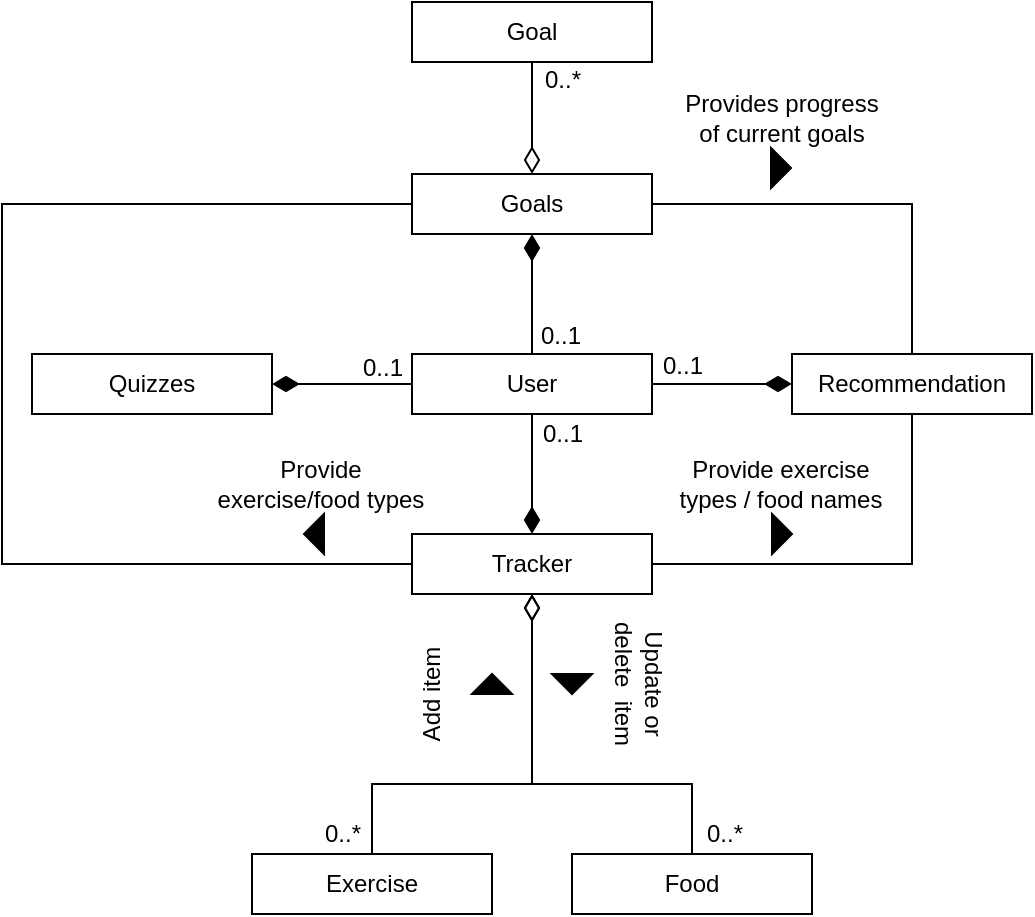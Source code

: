 <mxfile version="20.6.1" type="github">
  <diagram id="C5RBs43oDa-KdzZeNtuy" name="Page-1">
    <mxGraphModel dx="981" dy="520" grid="0" gridSize="10" guides="1" tooltips="1" connect="1" arrows="1" fold="1" page="1" pageScale="1" pageWidth="827" pageHeight="1169" math="0" shadow="0">
      <root>
        <mxCell id="WIyWlLk6GJQsqaUBKTNV-0" />
        <mxCell id="WIyWlLk6GJQsqaUBKTNV-1" parent="WIyWlLk6GJQsqaUBKTNV-0" />
        <mxCell id="8dt7e1dIpxcetfPC-Uj9-0" value="User" style="rounded=0;whiteSpace=wrap;html=1;" parent="WIyWlLk6GJQsqaUBKTNV-1" vertex="1">
          <mxGeometry x="300" y="210" width="120" height="30" as="geometry" />
        </mxCell>
        <mxCell id="8dt7e1dIpxcetfPC-Uj9-9" style="edgeStyle=orthogonalEdgeStyle;rounded=0;orthogonalLoop=1;jettySize=auto;html=1;exitX=0.5;exitY=0;exitDx=0;exitDy=0;entryX=0.5;entryY=1;entryDx=0;entryDy=0;endArrow=none;endFill=0;startArrow=diamondThin;startFill=1;startSize=11;" parent="WIyWlLk6GJQsqaUBKTNV-1" source="8dt7e1dIpxcetfPC-Uj9-1" target="8dt7e1dIpxcetfPC-Uj9-0" edge="1">
          <mxGeometry relative="1" as="geometry" />
        </mxCell>
        <mxCell id="8dt7e1dIpxcetfPC-Uj9-39" style="edgeStyle=orthogonalEdgeStyle;rounded=0;jumpSize=6;orthogonalLoop=1;jettySize=auto;html=1;exitX=1;exitY=0.5;exitDx=0;exitDy=0;entryX=0.5;entryY=1;entryDx=0;entryDy=0;strokeWidth=1;fontSize=12;startArrow=none;startFill=0;endArrow=none;endFill=0;startSize=6;endSize=11;" parent="WIyWlLk6GJQsqaUBKTNV-1" source="8dt7e1dIpxcetfPC-Uj9-1" target="8dt7e1dIpxcetfPC-Uj9-4" edge="1">
          <mxGeometry relative="1" as="geometry" />
        </mxCell>
        <mxCell id="8dt7e1dIpxcetfPC-Uj9-1" value="Tracker" style="rounded=0;whiteSpace=wrap;html=1;" parent="WIyWlLk6GJQsqaUBKTNV-1" vertex="1">
          <mxGeometry x="300" y="300" width="120" height="30" as="geometry" />
        </mxCell>
        <mxCell id="8dt7e1dIpxcetfPC-Uj9-7" style="edgeStyle=orthogonalEdgeStyle;rounded=0;orthogonalLoop=1;jettySize=auto;html=1;entryX=0.5;entryY=1;entryDx=0;entryDy=0;endArrow=diamondThin;endFill=0;endSize=11;" parent="WIyWlLk6GJQsqaUBKTNV-1" source="8dt7e1dIpxcetfPC-Uj9-2" target="8dt7e1dIpxcetfPC-Uj9-1" edge="1">
          <mxGeometry relative="1" as="geometry">
            <Array as="points">
              <mxPoint x="280" y="425" />
              <mxPoint x="360" y="425" />
            </Array>
          </mxGeometry>
        </mxCell>
        <mxCell id="8dt7e1dIpxcetfPC-Uj9-2" value="Exercise" style="rounded=0;whiteSpace=wrap;html=1;" parent="WIyWlLk6GJQsqaUBKTNV-1" vertex="1">
          <mxGeometry x="220" y="460" width="120" height="30" as="geometry" />
        </mxCell>
        <mxCell id="8dt7e1dIpxcetfPC-Uj9-8" style="edgeStyle=orthogonalEdgeStyle;rounded=0;orthogonalLoop=1;jettySize=auto;html=1;entryX=0.5;entryY=1;entryDx=0;entryDy=0;endArrow=diamondThin;endFill=0;startSize=6;endSize=11;" parent="WIyWlLk6GJQsqaUBKTNV-1" source="8dt7e1dIpxcetfPC-Uj9-3" target="8dt7e1dIpxcetfPC-Uj9-1" edge="1">
          <mxGeometry relative="1" as="geometry">
            <Array as="points">
              <mxPoint x="440" y="425" />
              <mxPoint x="360" y="425" />
            </Array>
          </mxGeometry>
        </mxCell>
        <mxCell id="8dt7e1dIpxcetfPC-Uj9-3" value="Food" style="rounded=0;whiteSpace=wrap;html=1;" parent="WIyWlLk6GJQsqaUBKTNV-1" vertex="1">
          <mxGeometry x="380" y="460" width="120" height="30" as="geometry" />
        </mxCell>
        <mxCell id="8dt7e1dIpxcetfPC-Uj9-10" style="edgeStyle=orthogonalEdgeStyle;rounded=0;orthogonalLoop=1;jettySize=auto;html=1;entryX=1;entryY=0.5;entryDx=0;entryDy=0;endArrow=none;endFill=0;startArrow=diamondThin;startFill=1;startSize=11;" parent="WIyWlLk6GJQsqaUBKTNV-1" source="8dt7e1dIpxcetfPC-Uj9-4" target="8dt7e1dIpxcetfPC-Uj9-0" edge="1">
          <mxGeometry relative="1" as="geometry" />
        </mxCell>
        <mxCell id="8dt7e1dIpxcetfPC-Uj9-4" value="Recommendation" style="rounded=0;whiteSpace=wrap;html=1;" parent="WIyWlLk6GJQsqaUBKTNV-1" vertex="1">
          <mxGeometry x="490" y="210" width="120" height="30" as="geometry" />
        </mxCell>
        <mxCell id="8dt7e1dIpxcetfPC-Uj9-11" style="edgeStyle=orthogonalEdgeStyle;rounded=0;orthogonalLoop=1;jettySize=auto;html=1;entryX=0.5;entryY=0;entryDx=0;entryDy=0;endArrow=none;endFill=0;startArrow=diamondThin;startFill=1;endSize=6;jumpSize=6;fontSize=12;strokeWidth=1;startSize=11;" parent="WIyWlLk6GJQsqaUBKTNV-1" source="8dt7e1dIpxcetfPC-Uj9-5" target="8dt7e1dIpxcetfPC-Uj9-0" edge="1">
          <mxGeometry relative="1" as="geometry" />
        </mxCell>
        <mxCell id="8dt7e1dIpxcetfPC-Uj9-38" style="edgeStyle=orthogonalEdgeStyle;rounded=0;jumpSize=6;orthogonalLoop=1;jettySize=auto;html=1;exitX=1;exitY=0.5;exitDx=0;exitDy=0;entryX=0.5;entryY=0;entryDx=0;entryDy=0;strokeWidth=1;fontSize=12;startArrow=none;startFill=0;endArrow=none;endFill=0;startSize=6;endSize=11;" parent="WIyWlLk6GJQsqaUBKTNV-1" source="8dt7e1dIpxcetfPC-Uj9-5" target="8dt7e1dIpxcetfPC-Uj9-4" edge="1">
          <mxGeometry relative="1" as="geometry" />
        </mxCell>
        <mxCell id="8dt7e1dIpxcetfPC-Uj9-51" style="edgeStyle=orthogonalEdgeStyle;rounded=0;jumpSize=6;orthogonalLoop=1;jettySize=auto;html=1;exitX=0;exitY=0.5;exitDx=0;exitDy=0;entryX=0;entryY=0.5;entryDx=0;entryDy=0;strokeWidth=1;fontSize=12;startArrow=none;startFill=0;endArrow=none;endFill=0;startSize=6;endSize=11;" parent="WIyWlLk6GJQsqaUBKTNV-1" source="8dt7e1dIpxcetfPC-Uj9-5" target="8dt7e1dIpxcetfPC-Uj9-1" edge="1">
          <mxGeometry relative="1" as="geometry">
            <Array as="points">
              <mxPoint x="95" y="135" />
              <mxPoint x="95" y="315" />
            </Array>
          </mxGeometry>
        </mxCell>
        <mxCell id="8dt7e1dIpxcetfPC-Uj9-5" value="Goals" style="rounded=0;whiteSpace=wrap;html=1;" parent="WIyWlLk6GJQsqaUBKTNV-1" vertex="1">
          <mxGeometry x="300" y="120" width="120" height="30" as="geometry" />
        </mxCell>
        <mxCell id="8dt7e1dIpxcetfPC-Uj9-12" style="edgeStyle=orthogonalEdgeStyle;rounded=0;orthogonalLoop=1;jettySize=auto;html=1;entryX=0;entryY=0.5;entryDx=0;entryDy=0;endArrow=none;endFill=0;startArrow=diamondThin;startFill=1;startSize=11;" parent="WIyWlLk6GJQsqaUBKTNV-1" source="8dt7e1dIpxcetfPC-Uj9-6" target="8dt7e1dIpxcetfPC-Uj9-0" edge="1">
          <mxGeometry relative="1" as="geometry" />
        </mxCell>
        <mxCell id="8dt7e1dIpxcetfPC-Uj9-6" value="Quizzes" style="rounded=0;whiteSpace=wrap;html=1;" parent="WIyWlLk6GJQsqaUBKTNV-1" vertex="1">
          <mxGeometry x="110" y="210" width="120" height="30" as="geometry" />
        </mxCell>
        <mxCell id="8dt7e1dIpxcetfPC-Uj9-13" value="0..1" style="text;html=1;align=center;verticalAlign=middle;resizable=0;points=[];autosize=1;strokeColor=none;fillColor=none;" parent="WIyWlLk6GJQsqaUBKTNV-1" vertex="1">
          <mxGeometry x="355" y="235" width="40" height="30" as="geometry" />
        </mxCell>
        <mxCell id="8dt7e1dIpxcetfPC-Uj9-15" value="0..1" style="text;html=1;align=center;verticalAlign=middle;resizable=0;points=[];autosize=1;strokeColor=none;fillColor=none;" parent="WIyWlLk6GJQsqaUBKTNV-1" vertex="1">
          <mxGeometry x="415" y="201" width="40" height="30" as="geometry" />
        </mxCell>
        <mxCell id="8dt7e1dIpxcetfPC-Uj9-17" value="0..1" style="text;html=1;align=center;verticalAlign=middle;resizable=0;points=[];autosize=1;strokeColor=none;fillColor=none;" parent="WIyWlLk6GJQsqaUBKTNV-1" vertex="1">
          <mxGeometry x="354" y="186" width="40" height="30" as="geometry" />
        </mxCell>
        <mxCell id="8dt7e1dIpxcetfPC-Uj9-18" value="0..1" style="text;html=1;align=center;verticalAlign=middle;resizable=0;points=[];autosize=1;strokeColor=none;fillColor=none;" parent="WIyWlLk6GJQsqaUBKTNV-1" vertex="1">
          <mxGeometry x="265" y="202" width="40" height="30" as="geometry" />
        </mxCell>
        <mxCell id="8dt7e1dIpxcetfPC-Uj9-26" value="0..*" style="text;html=1;align=center;verticalAlign=middle;resizable=0;points=[];autosize=1;strokeColor=none;fillColor=none;" parent="WIyWlLk6GJQsqaUBKTNV-1" vertex="1">
          <mxGeometry x="245" y="435" width="40" height="30" as="geometry" />
        </mxCell>
        <mxCell id="8dt7e1dIpxcetfPC-Uj9-27" value="0..*" style="text;html=1;align=center;verticalAlign=middle;resizable=0;points=[];autosize=1;strokeColor=none;fillColor=none;" parent="WIyWlLk6GJQsqaUBKTNV-1" vertex="1">
          <mxGeometry x="436" y="435" width="40" height="30" as="geometry" />
        </mxCell>
        <mxCell id="8dt7e1dIpxcetfPC-Uj9-34" value="" style="triangle;whiteSpace=wrap;html=1;fontSize=12;fillColor=#000000;rotation=-90;" parent="WIyWlLk6GJQsqaUBKTNV-1" vertex="1">
          <mxGeometry x="335" y="365" width="10" height="20" as="geometry" />
        </mxCell>
        <mxCell id="8dt7e1dIpxcetfPC-Uj9-35" value="" style="triangle;whiteSpace=wrap;html=1;fontSize=12;fillColor=#000000;rotation=90;" parent="WIyWlLk6GJQsqaUBKTNV-1" vertex="1">
          <mxGeometry x="375" y="365" width="10" height="20" as="geometry" />
        </mxCell>
        <mxCell id="8dt7e1dIpxcetfPC-Uj9-36" value="Add item" style="text;html=1;strokeColor=none;fillColor=none;align=center;verticalAlign=middle;whiteSpace=wrap;rounded=0;fontSize=12;rotation=-90;" parent="WIyWlLk6GJQsqaUBKTNV-1" vertex="1">
          <mxGeometry x="280" y="365" width="60" height="30" as="geometry" />
        </mxCell>
        <mxCell id="8dt7e1dIpxcetfPC-Uj9-37" value="Update or delete&amp;nbsp; item" style="text;html=1;strokeColor=none;fillColor=none;align=center;verticalAlign=middle;whiteSpace=wrap;rounded=0;fontSize=12;rotation=90;" parent="WIyWlLk6GJQsqaUBKTNV-1" vertex="1">
          <mxGeometry x="381" y="360" width="65" height="30" as="geometry" />
        </mxCell>
        <mxCell id="8dt7e1dIpxcetfPC-Uj9-40" value="" style="triangle;whiteSpace=wrap;html=1;fontSize=12;fillColor=#000000;" parent="WIyWlLk6GJQsqaUBKTNV-1" vertex="1">
          <mxGeometry x="480" y="290" width="10" height="20" as="geometry" />
        </mxCell>
        <mxCell id="8dt7e1dIpxcetfPC-Uj9-44" value="" style="triangle;whiteSpace=wrap;html=1;fontSize=12;fillColor=#000000;" parent="WIyWlLk6GJQsqaUBKTNV-1" vertex="1">
          <mxGeometry x="479.5" y="107" width="10" height="20" as="geometry" />
        </mxCell>
        <mxCell id="8dt7e1dIpxcetfPC-Uj9-46" value="Provides progress of current goals" style="text;html=1;strokeColor=none;fillColor=none;align=center;verticalAlign=middle;whiteSpace=wrap;rounded=0;fontSize=12;" parent="WIyWlLk6GJQsqaUBKTNV-1" vertex="1">
          <mxGeometry x="433.5" y="77" width="102" height="30" as="geometry" />
        </mxCell>
        <mxCell id="8dt7e1dIpxcetfPC-Uj9-47" value="Provide exercise types / food names" style="text;html=1;strokeColor=none;fillColor=none;align=center;verticalAlign=middle;whiteSpace=wrap;rounded=0;fontSize=12;" parent="WIyWlLk6GJQsqaUBKTNV-1" vertex="1">
          <mxGeometry x="431" y="260" width="107" height="30" as="geometry" />
        </mxCell>
        <mxCell id="8dt7e1dIpxcetfPC-Uj9-49" style="edgeStyle=orthogonalEdgeStyle;rounded=0;jumpSize=6;orthogonalLoop=1;jettySize=auto;html=1;exitX=0.5;exitY=1;exitDx=0;exitDy=0;entryX=0.5;entryY=0;entryDx=0;entryDy=0;strokeWidth=1;fontSize=12;startArrow=none;startFill=0;endArrow=diamondThin;endFill=0;startSize=6;endSize=11;" parent="WIyWlLk6GJQsqaUBKTNV-1" source="8dt7e1dIpxcetfPC-Uj9-48" target="8dt7e1dIpxcetfPC-Uj9-5" edge="1">
          <mxGeometry relative="1" as="geometry" />
        </mxCell>
        <mxCell id="8dt7e1dIpxcetfPC-Uj9-48" value="Goal" style="rounded=0;whiteSpace=wrap;html=1;" parent="WIyWlLk6GJQsqaUBKTNV-1" vertex="1">
          <mxGeometry x="300" y="34" width="120" height="30" as="geometry" />
        </mxCell>
        <mxCell id="8dt7e1dIpxcetfPC-Uj9-50" value="0..*" style="text;html=1;align=center;verticalAlign=middle;resizable=0;points=[];autosize=1;strokeColor=none;fillColor=none;" parent="WIyWlLk6GJQsqaUBKTNV-1" vertex="1">
          <mxGeometry x="355" y="58" width="40" height="30" as="geometry" />
        </mxCell>
        <mxCell id="8dt7e1dIpxcetfPC-Uj9-52" value="" style="triangle;whiteSpace=wrap;html=1;fontSize=12;fillColor=#000000;rotation=-180;" parent="WIyWlLk6GJQsqaUBKTNV-1" vertex="1">
          <mxGeometry x="246" y="290" width="10" height="20" as="geometry" />
        </mxCell>
        <mxCell id="8dt7e1dIpxcetfPC-Uj9-53" value="Provide exercise/food types" style="text;html=1;strokeColor=none;fillColor=none;align=center;verticalAlign=middle;whiteSpace=wrap;rounded=0;fontSize=12;" parent="WIyWlLk6GJQsqaUBKTNV-1" vertex="1">
          <mxGeometry x="198" y="260" width="112.5" height="30" as="geometry" />
        </mxCell>
      </root>
    </mxGraphModel>
  </diagram>
</mxfile>

